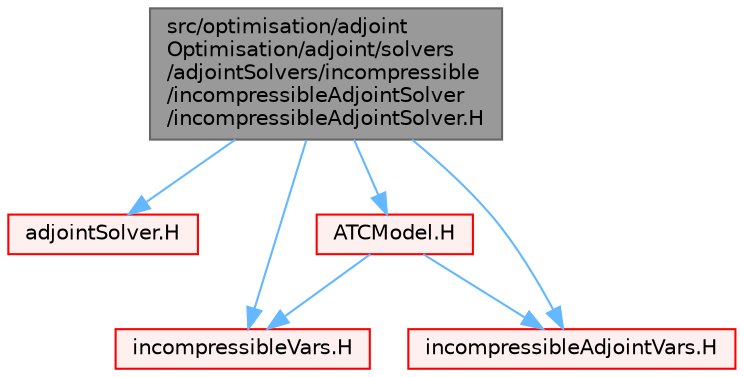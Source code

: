 digraph "src/optimisation/adjointOptimisation/adjoint/solvers/adjointSolvers/incompressible/incompressibleAdjointSolver/incompressibleAdjointSolver.H"
{
 // LATEX_PDF_SIZE
  bgcolor="transparent";
  edge [fontname=Helvetica,fontsize=10,labelfontname=Helvetica,labelfontsize=10];
  node [fontname=Helvetica,fontsize=10,shape=box,height=0.2,width=0.4];
  Node1 [id="Node000001",label="src/optimisation/adjoint\lOptimisation/adjoint/solvers\l/adjointSolvers/incompressible\l/incompressibleAdjointSolver\l/incompressibleAdjointSolver.H",height=0.2,width=0.4,color="gray40", fillcolor="grey60", style="filled", fontcolor="black",tooltip=" "];
  Node1 -> Node2 [id="edge1_Node000001_Node000002",color="steelblue1",style="solid",tooltip=" "];
  Node2 [id="Node000002",label="adjointSolver.H",height=0.2,width=0.4,color="red", fillcolor="#FFF0F0", style="filled",URL="$adjointSolver_8H.html",tooltip=" "];
  Node1 -> Node450 [id="edge2_Node000001_Node000450",color="steelblue1",style="solid",tooltip=" "];
  Node450 [id="Node000450",label="incompressibleVars.H",height=0.2,width=0.4,color="red", fillcolor="#FFF0F0", style="filled",URL="$incompressibleVars_8H.html",tooltip=" "];
  Node1 -> Node471 [id="edge3_Node000001_Node000471",color="steelblue1",style="solid",tooltip=" "];
  Node471 [id="Node000471",label="incompressibleAdjointVars.H",height=0.2,width=0.4,color="red", fillcolor="#FFF0F0", style="filled",URL="$incompressibleAdjointVars_8H.html",tooltip=" "];
  Node1 -> Node510 [id="edge4_Node000001_Node000510",color="steelblue1",style="solid",tooltip=" "];
  Node510 [id="Node000510",label="ATCModel.H",height=0.2,width=0.4,color="red", fillcolor="#FFF0F0", style="filled",URL="$ATCModel_8H.html",tooltip=" "];
  Node510 -> Node450 [id="edge5_Node000510_Node000450",color="steelblue1",style="solid",tooltip=" "];
  Node510 -> Node471 [id="edge6_Node000510_Node000471",color="steelblue1",style="solid",tooltip=" "];
}
